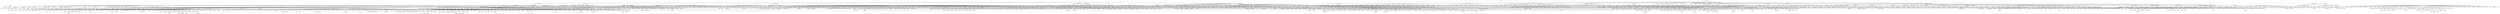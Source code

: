digraph {
    # Ambient
    "Ambient" -> { "Ambient Americana" "Dark Ambient" "Space Ambient" "Tribal Ambient" };
        "Dark Ambient" -> { "Black Ambient" "Ritual Ambient" };
    
    # Blues
    "Blues" -> { "Acoustic Blues" "Boogie Woogie" "Country Blues" "Electric Blues" "Fife and Drum Blues" "Jump Blues" "Piano Blues" "Soul Blues" "Vaudeville Blues" };
        "Acoustic Blues" -> { "Acoustic Chicago Blues" "Acoustic Texas Blues" "Jug Band" "Piedmont Blues" };
        "Country Blues" -> { "Acoustic Texas Blues" "Delta Blues" "Hill Country Blues" "Piedmont Blues" };
        "Electric Blues" -> { "British Blues" "Chicago Blues" "Electric Texas Blues" "Swamp Blues" };

    # Classical Music
    "Classical Music" -> { "Buganda Royal Court Music" "East Asian Classical Music" "Inkiranya" "Kete" "Maqāmic Music" "Minyue" "Pìobaireachd" "South Asian Classical Music" "Southeast Asian Classical Music" "Tibetan Buddhist Chant" "Western Classical Music"};
        "East Asian Classical Music" -> { "Chinese Classical Music" "Japanese Classical Music" "Korean Classical Music" "Vietnamese Court Music" };
            "Chinese Classical Music" -> { "Baisha xiyue" "Chinese Literati Music" "Dongjing" "Yayue" };
            "Japanese Classical Music" -> { "Gagaku" "Heikyoku" "Honkyoku" "Jiuta" "Jōruri" "Meiji shinkyoku" "Nagauta" "Noh" "Shōmyō" "Sōkyoku" };
                "Sōkyoku" -> { "Danmono" "Kumiuta" };
            "Korean Classical Music" -> { "Aak" "Dang-ak" "Hyang-ak" "Jeong-ak" };
                "Jeong-ak" -> "Gagok";
            "Vietnamese Court Music" -> "Vietnamese Opera";
        "Maqāmic Music" -> { "Arabic Classical Music" "Azerbaijani Mugham"          "Persian Classical Music" "Shashmaqam" "Sufiana kalam" "Turkish Classical Music" "Twelve Muqam" };
            "Arabic Classical Music" -> { "Andalusian Classical Music" "Iraqi Maqam" "Sawt" };
            "Turkish Classical Music" -> "Turkish Mevlevi Music";
        "South Asian Classical Music" -> { "Carnatic Classical Music" "Hindustani Classical Music" "Odissi Classical Music" };
            "Carnatic Classical Music" -> "Konnakol";
            "Hindustani Classical Music" -> { "Dhrupad" "Kafi" "Khayal" "Klasik" "Qawwali" "Shabad kirtan" "Tarana" "Thumri" };
        "Southeast Asian Classical Music" -> { "Burmese Classical Music" "Gamelan" "Kacapi suling" "Kakawin" "Kulintang" "Mahori" "Malay Classical Music" "Pinpeat" "Saluang klasik" "Talempong" "Tembang Sunda Cianjuran" "Thai Classical Music" };
            "Gamelan" -> { "Balinese Gamelan" "Gamelan degung" "Javanese Gamelan" "Malay Gamelan" };
                "Balinese Gamelan" -> { "Gamelan angklung" "Gamelan beleganjur" "Gamelan gender wayang" "Gamelan gong gede" "Gamelan gong kebyar" "Gamelan jegog" "Gamelan selonding" "Gamelan semar pegulingan" };
                "Javanese Gamelan" -> { "Gamelan sekaten" "Solonese Gamelan" };
            "Malay Classical Music" -> "Malay Gamelan";
            "Thai Classical Music" -> { "Fon leb" "Khrueang sai" "Piphat" };
        "Western Classical Music" -> { "Art Song" "Bagatelle" "Ballet" "Baroque Music" "Baroque Suite" "Brazilian Classical Music" "Byzantine Music" "Cantata" "Canzona" "Capriccio" "Chamber Music" "Character Piece" "Choral" "Cinematic Classical" "Classical Period" "Divertissement" "English Pastoral School" "Étude" "Fantasia" "Fugue" "Impromptu" "Latin American Classical Music" "Light Music" "Madrigal" "Medieval Classical Music" "Modern Classical" "Motet" "Neoclassicism" "Nocturne" "Opera" "Oratorio" "Orchestral Music" "Overture" "Passion" "Prelude" "Renaissance Music" "Ricercar" "Romanticism" "Serenade" "Sonata" "Spanish Classical Music" "Theme and Variation" "Toccata" };
            "Art Song" -> { "Elizabethan Song" "Lied" "Mélodie" "Orchestral Song" };
            "Ballet" -> { "Ballet de cour" "Comédie-ballet" "Opéra-ballet" };
            "Baroque Music" -> { "Ballet de cour" "Comédie-ballet" "Opéra-ballet" "Zarzuela barroca" };
            "Brazilian Classical Music" -> "Valsa brasileira";
            "Byzantine Music" -> "Byzantine Chant";
            "Chamber Music" -> "String Quartet";
            "Choral" -> { "Choral Concerto" "Choral Symphony" "Mass" };
                "Mass" -> "Requiem";
            "Cinematic Classical" -> { "Epic Music" "Spaghetti Western" };
            "Medieval Classical Music" -> { "Ars antiqua" "Ars nova" "Ars subtilior" "Contenance angloise" "Medieval Lyric Poetry" "Plainsong" };
                "Plainsong" -> { "Ambrosian Chant" "Canto beneventano" "Canto mozárabe" "Celtic Chant" "Gallican Chant" "Gregorian Chant" "Old Roman Chant" };
                    "Gregorian Chant" -> "Sarum Chant";
            "Modern Classical" -> { "American Gamelan" "Expressionism" "Futurism" "Impressionism" "Indeterminacy" "Microtonal Classical" "Minimalism" "Musique concrète instrumentale" "New Complexity" "Post-Minimalism" "Process Music" "Serialism" "Sonorism" "Spectralism" "Stochastic Music" };
                "Minimalism" -> "Holy Minimalism";
                "Post-Minimalism" -> "Totalism";
                "Serialism" -> "Integral Serialism";
            "Opera" -> { "Ballad Opera" "Grand opéra" "Monodrama" "Opéra-ballet" "Opera buffa" "Opéra-comique" "Opera semiseria" "Opera seria" "Operetta" "Romantische Oper" "Singspiel" "Tragédie en musique" "Verismo" "Zarzuela" "Zeitoper" };
                "Operetta" -> "Kalon'ny fahiny";
                "Zarzuela" -> { "Género chico" "Zarzuela barroca" "Zarzuela grande" };
            "Orchestral Music" -> { "Concert Band" "Concerto" "Orchestral Song" "Symphonic Mugham" "Symphony" "Tone Poem" };
                "Concerto" -> { "Concerto for Orchestra" "Concerto grosso" "Sinfonia concertante" };
                "Symphony" -> { "Choral Symphony" "Sinfonia concertante" };
            "Renaissance Music" -> { "Contenance angloise" "Elizabethan Song" "Franco-Flemish School" };
            "Romanticism" -> { "Grand opéra" "New German School" "Romantische Oper" };
            "Spanish Classical Music" -> { "Canto mozárabe" "Zarzuela" }

    # Country
    "Country" -> { "Alt-Country" "Bluegrass" "Contemporary Country" "Country & Irish" "Country Boogie" "Country Folk" "Country Pop" "Honky Tonk" "Nashville Sound" "Progressive Country" "Traditional Country" "Western" "Western Swing" };
        "Alt-Country" -> "Gothic Country";
        "Bluegrass" -> { "Progressive Bluegrass" "Traditional Bluegrass" };
            "Progressive Bluegrass" -> "Jamgrass";
            "Traditional Bluegrass" -> "Bluegrass Gospel";
        "Contemporary Country" -> { "Bro-Country" "Neo-Traditionalist Country" }
        "Country Pop" -> { "Bro-Country" "Countrypolitan" "Urban Cowboy" };
        "Honky Tonk" -> { "Bakersfield Sound" "Truck Driving Country" };
        "Nashville Sound" -> "Countrypolitan";
        "Progressive Country" -> "Outlaw Country";
        "Traditional Country" -> { "Close Harmony" "Country Gospel" "Country Yodeling" "Traditional Bluegrass" };
            "Country Gospel" -> "Bluegrass Gospel";

    # Dance
    "Dance" -> { "Alternative Dance" "Dance-Pop" "Disco" "Electronic Dance Music" "Miami Bass" "Wa Euro" };
        "Alternative Dance" -> { "Grebo" "New Rave" };
        "Dance-Pop" -> { "Bubblegum Dance" "Disco polo" "Freestyle" "Funk melody" "Romanian Popcorn" "Tecnorumba" "Township Bubblegum" };
            "Freestyle" -> "Latin Freestyle";
        "Disco" -> { "Boogie" "Electro-Disco" "Euro-Disco" "Latin Disco" "Mutant Disco" "Nu-Disco" };
            "Electro-Disco" -> { "Hi-NRG" "Italo-Disco" "Red Disco" "Space Disco" };
                "Italo-Disco" -> "Spacesynth";
                    "Spacesynth" -> "Doskpop";
        "Electronic Dance Music" -> { "Artcore" "Balani Show" "Balearic Beat" "Bérite Club" "Breakbeat" "Broken Beat" "Bubblegum Bass" "Bubbling" "Budots" "Coupé-décalé" "Cruise" "Dariacore" "Deconstructed Club" "Dek Bass" "Digital Cumbia" "Drum and Bass" "Dubstep" "East Coast Club" "EBM" "Electro" "Electroclash" "Electro-Disco" "Electro latino" "Electro Swing" "Eurobeat" "Eurodance" "Flex Dance Music" "Footwork" "Freestyle" "Funk mandelão" "Funkot" "Future Bass" "Future Rave" "Ghettotech" "Glitch Hop [EDM]" "Grime" "Hardcore [EDM]" "Hard Dance" "Hard Drum" "Hardvapour" "Hardwave" "House" "Hypertechno" "Hyper Techno" "Jungle Terror" "Krushclub" "Kuduro" "Makina" "Manyao" "Melodic Bass" "Midtempo Bass" "Moombahcore" "Moombahton" "Nerdcore Techno" "Nu-Disco" "Ori deck" "Post-Dubstep" "Shangaan Electro" "Singeli" "Skweee" "Slimepunk" "Techno" "Techno Bass" "Tecnorumba" "Trance" "Trap [EDM]" "Tribal Guarachero" "UK Bass" "UK Funky" "UK Garage" "Wonky" };
            "Breakbeat" -> { "Acid Breaks" "Baltimore Club" "Big Beat" "Breakbeat Hardcore" "Breakbeat Kota" "Florida Breaks" "Funky Breaks" "Nu Skool Breaks" "Progressive Breaks" "Psybreaks" "West Coast Breaks" };
                "Breakbeat Hardcore" -> { "Darkside" "Hardcore Breaks" };
                "Breakbeat Kota" -> "Jungle Dutch";
            "Drum and Bass" -> { "Atmospheric Drum and Bass" "Dancefloor Drum and Bass" "Darkstep" "Drumfunk" "Drumstep" "Dubwise Drum and Bass" "Footwork Jungle" "Halftime" "Hardstep" "Jazzstep" "Jump-Up" "Jungle" "Liquid Drum and Bass" "Minimal Drum and Bass" "Neurofunk" "Techstep" "Trancestep"};
                "Darkstep" -> { "Crossbreed" "Skullstep" };
                "Jungle" -> "Ragga Jungle";
                "Liquid Drum and Bass" -> "Sambass";
                "Minimal Drum and Bass" -> { "Autonomic" "Microfunk" };
            "Dubstep" -> { "Brostep" "Chillstep" "Dungeon Sound" "Melodic Dubstep" "Purple Sound" "Riddim" "Tearout" };
                "Brostep" -> { "Briddim" "Colour Bass" "Deathstep" "Drumstep" "Tearout [Brostep]" };
                    "Deathstep" -> "Minatory";
                "Riddim" -> "Future Riddim";
            "East Coast Club" -> { "Baltimore Club" "Jersey Club" "Philly Club" };
            "EBM" -> { "Dark Electro" "Futurepop" "New Beat" };
                "Dark Electro" -> "Aggrotech";
                "New Beat" -> "Hard Beat";
            "Eurobeat" -> "J-Euro";
            "Eurodance" -> { "Bubblegum Dance" "Italo Dance" };
            "Footwork" -> "Footwork Jungle";
            "Funk mandelão" -> { "Beat bruxaria" "Brazilian Phonk" "Funk automotivo" "Ritmada" };
            "Funkot" -> "Breakbeat Kota";
            "Future Bass" -> "Kawaii Future Bass";
                "Kawaii Future Bass" -> "Future Core";
            "Glitch Hop [EDM]" -> { "Ghetto Funk" "Neurohop" };
            "Grime" -> { "Neo-Grime" "Weightless" };
            "Hardcore [EDM]" -> { "Acidcore" "Amigacore" "Belgian Techno" "Breakbeat Hardcore" "Breakcore" "Crossbreed" "Darkcore" "Deathchant Hardcore" "Digital Hardcore" "Doomcore" "Freeform Hardcore" "Frenchcore" "Gabber" "Happy Hardcore" "Hardtek" "Industrial Hardcore" "Speedcore" "Terrorcore" "Uptempo Hardcore" };
                "Breakcore" -> { "Lolicore" "Mashcore" "Raggacore" };
                "Gabber" -> "Nu Style Gabber";
                "Happy Hardcore" -> { "Bouncy Techno" "UK Hardcore" };
                    "UK Hardcore" -> { "Future Core" "Powerstomp" };
                "Hardtek" -> "Raggatek";
                "Speedcore" -> { "Extratone" "Splittercore" };
            "Hard Dance" -> { "Hardstyle" "Hardtek" "Hard Trance" "Jumpstyle" "Lento violento" "NRG" "UK Hardcore" "UK Hard House" };
                "Hardstyle" -> { "Dubstyle" "Euphoric Hardstyle" "Nustyle" "Psystyle" "Rawstyle" }
                    "Rawstyle" -> "Rawphoric";
                "UK Hard House" -> { "Scouse House" "Speed House" };
                    "Scouse House" -> "Hardbass";
            "House" -> { "Acid House" "Afro House" "Amapiano" "Ambient House" "Ballroom" "Baltimore Club" "Bass House" "Bassline" "Big Room House" "Brazilian Bass" "Bubbling House" "Changa tuki" "Chicago Hard House"  "Chicago House" "Deep House" "Diva House" "Electro House" "Eletrofunk" "Euro House" "Festival Progressive House" "French House" "Funky House" "Future Funk" "Future House" "Garage House" "Ghetto House" "G-House" "Gqom" "Hip House" "Italo House" "Jackin' House" "Kwaito" "Latin House" "Melodic House" "Microhouse" "Organic House" "Outsider House" "Phonk House" "Progressive House" "Romanian Popcorn" "Speed Garage" "Stutter House" "Tech House" "Tribal House" "Tropical House" "UK Hard House" "UK Jackin'" "Vinahouse" };
                "Afro House" -> "3-Step";
                "Amapiano" -> "Afropiano";
                "Bass House" -> "Speed House";
                "Brazilian Bass" -> { "Mega funk" "Slap House" };
                "Chicago Hard House" -> "LA Hard House";
                "Deep House" -> "Lo-Fi House";
                "Diva House" -> "Hardbag";
                "Electro House" -> { "Complextro" "Dutch House" "Fidget House" "French Electro" "Melbourne Bounce" };
                    "Dutch House" -> "Noiadance";
                "Euro House" -> "Hardbag";
                "Future House" -> { "Future Bounce" "Slap House" };
                "Garage House" -> { "Gospel House" "Jersey Sound" };
                "Ghetto House" -> "Juke";
                "Kwaito" -> "Bacardi";
                "Outsider House" -> "Lo-Fi House";
                "Tech House" -> { "Deep Tech" "Rominimal" };
                "Tribal House" -> "Guaracha [EDM]";
            "Kuduro" -> "Batida";
            "Techno" -> { "Acid Techno" "Ambient Techno" "Belgian Techno" "Bleep Techno" "Detroit Techno" "Freetekno"  "Hardgroove Techno" "Hard Techno" "Industrial Techno" "Melodic Techno" "Minimal Techno" "Peak Time Techno" "Wonky Techno" };
                "Hard Techno" -> "Schranz";
                "Industrial Techno" -> "Birmingham Sound";
                "Minimal Techno" -> "Dub Techno";
            "Techno Bass" -> "Car Audio Bass";
            "Trance" -> { "Acid Trance" "Big Room Trance" "Dream Trance" "Euro Trance" "Hard Trance" "Hi-Tech Full-On" "Ibiza Trance" "NRG" "Progressive Trance" "Psytrance" "Tech Trance" "Uplifting Trance" "Vocal Trance" };
                "Euro Trance" -> "Hands Up";
                    "Hands Up" -> "Buchiage Trance";
                "Psytrance" -> { "Dark Psytrance" "Forest Psytrance" "Full-On Psytrance" "Goa Trance" "Progressive Psytrance" "Suomisaundi" };
                    "Dark Psytrance" -> { "Hi-Tech Psytrance" "Psycore" };
                    "Goa Trance" -> "Nitzhonot";
                    "Progressive Psytrance" -> "Zenonesque";
            "Trap [EDM]" -> { "Festival Trap" "Hard Trap" "Heaven Trap" "Hybrid Trap" "Twerk" };
            "UK Garage" -> { "2-Step" "Bassline" "Breakstep" "Future Garage" "Speed Garage" };
        "Miami Bass" -> { "Atlanta Bass" "Tamborzão" "Techno Bass"};
        "Wa Euro" -> "J-Euro";

    # Easy Listening
    "Easy Listening" -> { "Cocktail Nation" "Exotica" "Light Music" "Lounge" "Pops Orchestra" "Space Age Pop" };
        "Exotica" -> "Sitarsploitation";

    # Electronic
    "Electronic" -> { "Acholitronix" "Algorave" "Binaural Beats" "Bit Music" "Bitpop" "Celtic Electronica" "Chillout" "Digital Fusion" "Drift Phonk" "Dungeon Synth" "Electroacoustic" "Electro Hop" "Electro-Industrial" "Electronic Dance Music" "Electropop" "Epic Collage" "Flashcore" "Folktronica" "Funktronica" "Glitch" "Glitch Hop" "Graphical Sound" "HexD" "Horror Synth" "Hyperpop" "IDM" "Illbient" "Indietronica" "Latin Electronic" "Livetronica" "Maloya électronique" "Micromontage" "Minimal Wave" "Moogsploitation" "Nightcore" "Nu Jazz" "Power Electronics" "Power Noise" "Progressive Electronic" "Space Ambient" "Synthpop" "Synth Punk" "Synthwave" "Tecnobrega" "Vapor" "Wave" "Witch House" };
        "Bit Music" -> { "Chiptune" "FM Synthesis" "MIDI Music" "Sequencer & Tracker" };
            "MIDI Music" -> "Black MIDI";
            "Sequencer & Tracker" -> { "16-bit" "Tracker Music" "Amigacore" "Demostyle"}
                "Demostyle" -> "Doskpop";
        "Chillout" -> { "Ambient Dub" "Ambient House" "Ambient Trance" "Balearic Beat" "Barber Beats" "Downtempo" "Psybient" };
            "Downtempo" -> "Trip Hop";
        "Drift Phonk" -> { "Brazilian Phonk" "Phonk House" };
        "Dungeon Synth" -> { "Comfy Synth" "Winter Synth" };
        "HexD" -> "Krushclub"
        "IDM" -> "Drill and Bass";
        "Indietronica" -> { "Chillwave" "Glitch Pop" "Picopop" };
            "Chillwave" -> "Chillsynth";
        "Latin Electronic" -> { "Changa tuki" "Digital Cumbia" "Electro latino" "Electrotango" "Nortec" "Tribal Guarachero" };
        "Minimal Wave" -> "Minimal Synth";
        "Progressive Electronic" -> "Berlin School";
        "Synthpop" -> { "Futurepop" "Pon-chak disco" "Techno kayō" };
        "Synthwave" -> { "Chillsynth" "Darksynth" "Sovietwave" };
        "Tecnobrega" -> "Tecnofunk";
        "Vapor" -> { "Barber Beats" "Dreampunk" "Future Funk" "Hardvapour" "Utopian Virtual" "Vapornoise" "Vaportrap" "Vaporwave" };
            "Vaporwave" -> { "Broken Transmission" "Eccojams" "Mallsoft" "Slushwave" };
        "Wave" -> { "Hardwave" "Neo-Grime" }

    # Experimental
    "Experimental" -> { "Conducted Improvisation" "Data Sonification" "Drone" "Electroacoustic" "Free Improvisation" "Futurism" "Glitch" "Graphical Sound" "Indeterminancy" "Industrial" "Micromontage" "Modern Creative" "Musique concrète instrumentale" "Noise" "Plunderphonics" "Reductionism" "Sound Art" "Sound Collage" "Sound Poetry" "Tape Music" "Turntable Music" };
        "Electroacoustic" -> { "Acousmatic Music" "EAI" "Musique concrète" };
        "Free Improvisation" -> "EAI";
        "Industrial" -> "Power Electronics";
            "Power Electronics" -> "Death Industrial";
        "Noise" -> { "Ambient Noise Wall" "Black Noise" "Gorenoise" "Harsh Noise" "Power Electronics" "Power Noise" };
            "Harsh Noise" -> "Harsh Noise Wall";
        "Reductionism" -> { "Lowercase" "Onkyo" };
        "Sound Collage" -> "Epic Collage";
    
    # Folk
    "Folk" -> { "Contemporary Folk" "Traditional Folk Music" };
        "Contemporary Folk" -> { "American Primitivism" "Anti-Folk" "Avant-Folk" "Campus Folk" "Chamber Folk" "Country Folk" "Folk Baroque" "Folk Pop" "Indie Folk" "Neofolk" "Neofolklore" "Progressive Folk" "Psychedelic Folk" "Skiffle" "Xinyao" };
            "Avant-Folk" -> "Free Folk";
            "Folk Pop" -> "Stomp and Holler";
            "Indie Folk" -> "Stomp and Holler";
            "Neofolk" -> "Dark Folk";
            "Psychedelic Folk" -> { "Freak Folk" "Free Folk" "Udigrudi" "Wyrd Folk" };
        "Traditional Folk Music" -> { "African Folk Music" "American Folk Music" "Arabic Folk Music" "Australian Folk Music" "Bayawan" "Brazilian Folk Music" "Buryat Folk Music" "Canadian Folk Music" "Caribbean Folk Music" "Caucasian Folk Music" "Chukchi Folk Music" "East Asian Folk Music" "European Folk Music" "Football Chant" "Hazara Folk Music" "Hispanic American Folk Music" "Indigenous American Traditional Music" "Indigenous Australian Traditional Music" "Ladino Folksong" "Ob-Ugric Folk Music" "Payada" "Romani Folk Music" "Samoyedic Folk Music" "South Asian Folk Music" "Southeast Asian Folk Music" "West Asian Folk Music" "Work Song" "Yodeling" };
            "African Folk Music" -> { "Ambasse bey" "Apala" "Batuque" "Dagomba Music" "Gnawa" "Kabye Folk Music" "Kilapanga" "Malagasy Folk Music" "Mbenga-Mbuti Music" "Moutya" "Ngoma" "Southern African Folk Music" "Tchinkoumé" "Traditional Maloya" "Traditional Séga" "Zinli" };
                "Ngoma" -> "Unyago";
                "Southern African Folk Music" -> { "Afrikaner Folk Music" "Khoisan Folk Music" "Nguni Folk Music" "Sotho-Tswana Folk Music" };
            "American Folk Music" -> { "Appalachian Folk Music" "Country Blues" "Field Hollers" "Fife and Drum Blues" "Jug Band" "Ring Shout" "Sacred Harp Singing" "Spirituals" "Talking Blues" "Traditional Black Gospel" "Traditional Cajun Music" "Traditional Country" };
                "Appalachian Folk Music" -> "Old-Time";
            "Arabic Folk Music" -> { "Aita" "Arabic Bellydance Music" "Ayyalah" "Fijiri" "Liwa" "Nuban" "Sa'idi" };
                "Arabic Bellydance Music" -> "Raqs baladi";
            "Brazilian Folk Music" -> { "Aboio" "Banda de pífano" "Candomblé Music" "Cantoria" "Capoeira Music" "Fandango caiçara" "Jongo" "Lundu" "Maracatu" "Modinha" "Rasqueado" "Samba de roda" "Sertanejo de raiz" "Toada de Boi" "Xaxado" };
                "Aboio" -> "Aboio cantado";
                "Cantoria" -> "Repente";
                "Jongo" -> "Ponto de umbanda";
                "Sertanejo de raiz" -> "Moda de viola";
            "Canadian Folk Music" -> { "Canadian Maritime Folk" "French-Canadian Folk Music" "Métis Fiddling" "Newfoundland Folk Music" };
                "Canadian Maritime Folk" -> "Cape Breton Folk Music";
                    "Cape Breton Folk Music" -> "Cape Breton Fiddling";
            "Caribbean Folk Music" -> { "Bele" "Benna" "Bomba" "Fungi" "Garifuna Folk Music" "Haitian Vodou Drumming" "Jibaro" "Kaiso" "Kitchen Dance Music" "Mento" "Méringue" "Plena" "Ripsaw" "Tumba" "Virgin Islander Cariso" };
            "Caucasian Folk Music" -> { "Abkhazian Folk Music" "Chechen Folk Music" "Circassian Folk Music" "Dagestani Folk Music" "Georgian Folk Music" "Ossetian Folk Music" };
                "Dagestani Folk Music" -> "Avar Folk Music";
                "Georgian Folk Music" -> "Batonebi Songs";
            "East Asian Folk Music" -> { "Amami shimauta" "Chinese Folk Music" "Indigenous Taiwanese Music" "Japanese Folk Music" "Korean Folk Music" "Vietnamese Folk Music" };
                "Chinese Folk Music" -> { "Chaozhou xianshi" "Han Folk Music" "Haozi" "Jiangnan sizhu" "Shan'ge" };
                "Japanese Folk Music" -> { "Heikyoku" "Kagura" "Kouta" "Min'yō" "Ondō" "Rōkyoku" "Taiko" "Tsugaru shamisen" };
                "Korean Folk Music" -> { "Pansori" "Pungmul" "Sanjo" "Sinawi" };
                "Vietnamese Folk Music" -> { "Chèo" "Quan họ" "Xẩm" };
            "European Folk Music" -> { "Alpine Folk Music" "Balkan Folk Music" "Baltic Folk Music" "Balto-Finnic Folk Music" "Basque Folk Music" "Catalan Folk Music" "Celtic Folk Music" "Dutch Folk Music" "English Folk Music" "Flemish Folk Music" "French Folk Music" "German Folk Music" "Għana" "Hungarian Folk Music" "Istrian Folk Music" "Italian Folk Music" "Neo-Medieval Folk" "Neo-Pagan Folk" "Nordic Folk Music" "Polka" "Portuguese Folk Music" "Romanian Folk Music" "Slavic Folk Music" "Spanish Folk Music" "Volga-Ural Folk Music" "Walloon Folk Music" "White Voice" "Yiddish Folksong" };
                "Alpine Folk Music" -> { "Ländler" "Narodno zabavna glasba" "Naturjodel" };
                "Balkan Folk Music" -> { "Albanian Folk Music" "Aromanian Folk Music" "Balkan Brass Band" "Bosnian Folk Music" "Bulgarian Folk Music" "Croatian Folk Music" "Csango Folk Music" "Gagauz Folk Music" "Ganga" "Greek Folk Music" "Macedonian Folk Music" "Montenegrin Folk Music" "Muzică lăutărească" "Serbian Folk Music" "Starogradska muzika" };
                    "Albanian Folk Music" -> { "Lab Polyphony" "Musika popullore" "Tosk Polyphony" };
                    "Bosnian Folk Music" -> { "Izvorna bosanska muzika" "Sevdalinka" };
                    "Croatian Folk Music" -> "Klapa";
                    "Greek Folk Music" -> { "Aegean Islands Folk Music" "Cretan Folk Music" "Dimotika" "Ionian Islands Folk Music" "Rembetika" };
                        "Cretan Folk Music" -> "Rizitika";
                    "Macedonian Folk Music" -> "Čalgija";
                    "Starogradska muzika" -> "Čalgija";
                "Baltic Folk Music" -> { "Latvian Folk Music" "Lithuanian Folk Music" };
                    "Lithuanian Folk Music" -> "Sutartinės"
                "Balto-Finnic Folk Music" -> { "Estonian Folk Music" "Finnish Folk Music" "Karelian Folk Music" "Livonian Folk Music" "Rune Singing" };
                    "Estonian Folk Music" -> "Seto leelo";
                    "Rune Singing" -> "Seto leelo";
                "Basque Folk Music" -> "Trikitixa";
                "Catalan Folk Music" -> { "Sardana" "Valencian Folk Music" };
                "Celtic Folk Music" -> { "Breton Celtic Folk Music" "Cape Breton Folk Music" "Cornish Folk Music" "Irish Folk Music" "Manx Folk Music" "Scottish Folk Music" "Welsh Folk Music" };
                    "Breton Celtic Folk Music" -> "Bagad";
                    "Irish Folk Music" -> "Sean-nós";
                    "Scottish Folk Music" -> { "Òrain Ghàidhlig" "Pìobaireachd" "Pipe Band" "Scots Song" "Scottish Country Dance Music" "Shetland & Orkney Folk Music" };
                        "Òrain Ghàidhlig" -> { "Òrain luaidh" "Seinn nan salm" };
                "English Folk Music" -> { "Northumbrian Folk Music" "Scrumpy and Western" };
                "French Folk Music" -> { "Alsatian Folk Music" "Breton Folk Music" "Corsican Folk Music" "Musette" "Occitan Folk Music" };
                    "Breton Folk Music" -> {"Breton Celtic Folk Music" "Kan ha diskan" };
                    "Corsican Folk Music" -> "Paghjella";
                    "Musette" -> "Swing musette";
                    "Occitan Folk Music" -> { "Auvergnat Folk Music" "Gascon Folk Music" };
                "German Folk Music" -> "Gstanzl";
                "Hungarian Folk Music" -> { "Csárdás" "Magyar nóta" };
                "Italian Folk Music" -> { "Canzone napoletana" "Liscio" "Sardinian Folk Music" "Stornello" "Tarantella" "Trallalero" };
                    "Sardinian Folk Music" -> { "Cantu a chiterra" "Cantu a tenore" };
                    "Tarantella" -> { "Pizzica" "Tammurriata" };
                "Neo-Medieval Folk" -> "Bardcore";
                "Nordic Folk Music" -> { "Danish Folk Music" "Faroese Folk Music" "Finnish Folk Music" "Icelandic Folk Music" "Joik" "Nordic Old Time Dance Music" "Norwegian Folk Music" "Swedish Folk Music" };
                    "Nordic Old Time Dance Music" -> "Polska";
                        "Polska" -> "Hambo";
                    "Swedish Folk Music" -> "Hambo";
                "Polka" -> "Polka peruana";
                "Portuguese Folk Music" -> { "Cante alentejano" "Chamarrita açoriana" "Desgarrada" "Fado" "Trás-os-Montes Folk Music" "Vira" };
                    "Fado" -> "Fado de Coimbra";
                "Romanian Folk Music" -> { "Bocet" "Colinde" "Doină" "Muzică lăutărească" };
                "Slavic Folk Music" -> { "Belarusian Folk Music" "Bosnian Folk Music" "Bulgarian Folk Music" "Croatian Folk Music" "Czech Folk Music" "Ganga" "Goral Music" "Macedonian Folk Music" "Montenegrin Folk Music" "Moravian Folk Music" "Polish Folk Music" "Russian Folk Music" "Serbian Folk Music" "Slovak Folk Music" "Slovenian Folk Music" "Starogradska muzika" "Ukrainian Folk Music" };
                    "Goral Music" -> "Polish Goral Music";
                    "Polish Folk Music" -> { "Folklor miejski" "Kashubian Folk Music" "Krakowiak" "Kujawiak" "Kujon" "Kurpian Folk Music" "Oberek" "Polish Goral Music" };
                        "Folklor miejski" -> "Warsaw City Folk";
                    "Slovenian Folk Music" -> "Narodno zabavna glasba";
                    "Ukrainian Folk Music" -> { "Duma" "Hutsul Folk Music" };
                "Spanish Folk Music" -> { "Andalusian Folk Music" "Aragonese Folk Music" "Asturian Folk Music" "Canarian Folk Music" "Chotis madrileño" "Copla" "Cuplé" "Galician Folk Music" "Pasodoble" "Valencian Folk Music" };
                    "Andalusian Folk Music" -> { "Saeta" "Sevillanas" };
                "Volga-Ural Folk Music" -> { "Bashkir Folk Music" "Chuvash Folk Music" "Komi Folk Music" "Mari Folk Music" "Mordvin Folk Music" "Udmurt Folk Music" "Volga Tatar Folk Music" };
            "Hispanic American Folk Music" -> { "Bambuco" "Bomba" "Candombe" "Canto a lo poeta" "Carranga" "Chacarera" "Chamamé" "Chamarrita rioplatense" "Cueca" "Jibaro" "Joropo" "Malagueña venezolana" "Mexican Folk Music" "Milonga" "Muliza" "Música criolla peruana" "Música llanera" "Plena" "Saya" "Tamborito" "Taquirari" "Tonada chilena" "Yaraví" "Zamacueca" "Zamba" };
                "Mexican Folk Music" -> { "Canto cardenche" "Pirekua" "Son calentano" "Son huasteco" "Son istmeño" "Son jarocho" "Trova yucateca" };
                "Música criolla peruana" -> { "Festejo" "Landó" "Marinera" "Polka peruana" "Tondero" "Vals criollo" };
            "Indigenous American Traditional Music" -> { "Athabaskan Fiddling" "Inuit Vocal Games" "James Bay Fiddling" "Mapuche Folk Music" "Powwow Music" "Tonada potosina" "Unakesa" };
            "Indigenous Australian Traditional Music" -> { "Djanba" "Wangga" };
            "South Asian Folk Music" -> { "Assamese Folk Music" "Bengali Folk Music" "Bhojpuri Folk Music" "Boduberu" "Burushaski Folk Music" "Gujarati Folk Music" "Kannada Folk Music" "Kirtan" "Malayali Folk Music" "Marathi Folk Music" "Newa Folk Music" "Odia Folk Music" "Pashto Folk Music" "Punjabi Folk Music" "Rajasthani Folk Music" "Sinhalese Folk Music" "Tamil Folk Music" "Telugu Folk Music" };
                "Bengali Folk Music" -> "Baul gaan";
                "Bhojpuri Folk Music" -> "Biraha";
                "Kirtan" -> "Shabad kirtan";
                "Sinhalese Folk Music" -> "Sarala gee";
                "Tamil Folk Music" -> "Urumi melam";
            "Southeast Asian Folk Music" -> { "Balitaw" "Bamar Folk Music" "Gondang" "Harana" "Hmong Folk Music" "Khmer Folk Music" "Kuda kepang" "Lao Folk Music" "Malay Folk Music" "Philippine Rondalla" "Tarawangsa" "Thai Folk Music" "Vietnamese Folk Music" };
                "Thai Folk Music" -> "Fon leb";
            "West Asian Folk Music" -> { "Alevi Folk Music" "Armenian Folk Music" "Assyrian Folk Music" "Ayyalah" "Fijiri" "Israeli Folk Music" "Luri Folk Music" "Meyxana" "Persian Folk Music" "Turkish Folk Music" };
                "Armenian Folk Music" -> "Kef Music";
                "Turkish Folk Music" -> { "Turkish Black Sea Region Folk Music" "Uzun Hava" "Zeybek" };
            "Work Song" -> { "Aboio" "Field Hollers" "Haozi" "Òrain luaidh" "Sea Shanty" "Shan'ge" };
            "Yodeling" -> { "Country Yodeling" "Naturjodel" };

    # Hip Hop
    "Hip Hop" -> { "Abstract Hip Hop" "Afroswing" "Afro Trap" "Arabesque Rap" "Bongo Flava" "Boom Bap" "Bounce" "Chipmunk Soul" "Chopped and Screwed" "Christian Hip Hop" "Cloud Rap" "Comedy Rap" "Conscious Hip Hop" "Country Rap" "Crunk" "Detroit Sound" "Digicore" "Dirty South" "Disco Rap" "Drumless" "Emo Rap" "Experimental Hip Hop" "Genge" "G-Funk" "Hardcore Hip Hop" "Hipco" "Hiplife" "Hyphy" "Instrumental Hip Hop" "Jazz Rap" "Jerk" "Jersey Club Rap" "Jigg" "Jook" "Latin Rap" "Lo-Fi Hip Hop" "Lowend" "Miami Bass" "Mobb Music" "Motswako" "Nerdcore Hip Hop" "Nervous Music" "Philly Club Rap" "Political Hip Hop" "Pop Rap" "Ratchet" "Snap" "Trap" "Trap shaabi" "Turntablism" };
        "Comedy Rap" -> "Chap Hop";
        "Crunk" -> "Crunkcore";
        "Detroit Sound" -> { "Flint Sound" "Philly Drill" };
        "Experimental Hip Hop" -> "Industrial Hip Hop";
        "Genge" -> "Gengetone";
        "Hardcore Hip Hop" -> { "Britcore" "Gangsta Rap" "Horrorcore" "Memphis Rap" "Mid-School Hip Hop" "Trap Metal" };
            "Gangsta Rap" -> { "Mafioso Rap" "Road Rap" "Scam Rap" };
            "Memphis Rap" -> { "Dungeon Rap" "Phonk" };
        "Hyphy" -> "Jerk Rap";
        "Instrumental Hip Hop" -> "Rare Phonk";
        "Jersey Club Rap" -> "Jersey Drill";
        "Latin Rap" -> "Chicano Rap";
        "Pop Rap" -> { "Bop" "Frat Rap" "Futuristic Swag" };
        "Trap" -> { "Drill" "Futuristic Swag" "New Jazz" "No Melody" "Plugg" "Rage" "Rare Phonk" "Regalia" "Sigilkore" "Trap latino" "Trap Metal" "Trap Soul" "Tread" };
            "Drill" -> { "Chicago Drill" "Free Car Music" "Jersey Drill" "New York Drill" "Philly Drill" "UK Drill" };
                "Chicago Drill" -> "Bop";
                "New York Drill" -> { "Sample Drill" "Sexy Drill" };
            "Plugg" -> { "Ambient Plugg" "Dark Plugg" "PluggnB" };
                "PluggnB" -> "Asian Rock";
    
    # Industrial & Noise
    "Industrial & Noise" -> { "Industrial" "Noise" "Post-Industrial" };
        "Post-Industrial" -> { "Dark Ambient" "Deconstructed Club" "EBM" "Electro-Industrial" "Industrial Hardcore" "Industrial Hip Hop" "Industrial Metal" "Industrial Rock" "Industrial Techno" "Martial Industrial" "Power Noise" };
            "Electro-Industrial" -> "Dark Electro";
            "Industrial Metal" -> { "Cyber Metal" "Neue Deutsche Härte" };
            
    # Jazz
    "Jazz" -> { "Afro-Jazz" "Arabic Jazz" "Avant-Garde Jazz" "Bebop" "Big Band" "British Dance Band" "Bulawayo Jazz" "Cape Jazz" "Cartoon Music" "Chamber Jazz" "Cool Jazz" "Crime Jazz" "Dark Jazz" "Dixieland" "ECM Style Jazz" "Ethio-Jazz" "Flamenco Jazz" "Hard Bop" "Indo Jazz" "Jazz-Funk" "Jazz Fusion" "Jazz manouche" "Jazz Poetry" "Kréyol djaz" "Latin Jazz"  "Marabi" "Modal Jazz" "Post-Bop" "Smooth Jazz" "Soul Jazz" "Spiritual Jazz" "Spy Music" "Stride" "Swing" "Third Stream" "Vocal Jazz" };
        "Avant-Garde Jazz" -> { "Experimental Big Band" "Free Jazz" };
            "Free Jazz" -> "European Free Jazz";
        "Big Band" -> { "Experimental Big Band" "Progressive Big Band" };
        "Latin Jazz" -> { "Afro-Cuban Jazz" "Samba-jazz" };
        "Marabi" -> { "Kwela" "Mbaqanga" };
        "Modal Jazz" -> "Jazz Mugham";
        "Swing" -> "Swing Revival";
        "Vocal Jazz" -> "Vocalese";

    # Metal
    "Metal" -> { "Alternative Metal" "Avant-Garde Metal" "Black Metal" "Death Metal" "Djent" "Doom Metal" "Drone Metal" "Folk Metal" "Gothic Metal" "Grindcore" "Groove Metal" "Heavy Metal" "Industrial Metal" "Kawaii Metal" "Metalcore" "Neoclassical Metal" "Post-Metal" "Power Metal" "Progressive Metal" "Sludge Metal" "Southern Metal" "Stenchcore" "Stoner Metal" "Symphonic Metal" "Thrash Metal" "Trance Metal" "Viking Metal" };
        "Alternative Metal" -> { "Funk Metal" "Neue Deutsche Härte" "Nu Metal" "Rap Metal" };
        "Black Metal" -> { "Atmospheric Black Metal" "Black 'n' Roll" "Black Noise" "Dissonant Black Metal" "DSBM" "Hellenic Black Metal" "Melodic Black Metal" "Pagan Black Metal" "Symphonic Black Metal" "War Metal" };
            "Atmospheric Black Metal" -> "Blackgaze";
        "Death Metal" -> { "Brutal Death Metal" "Death 'n' Roll" "Deathgrind" "Melodic Death Metal" "Technical Death Metal" };
            "Brutal Death Metal" -> "Slam Death Metal";
            "Technical Death Metal" -> "Dissonant Death Metal";
        "Djent" -> "Thall";
        "Doom Metal" -> { "Death Doom Metal" "Funeral Doom Metal" "Traditional Doom Metal" };
            "Traditional Doom Metal" -> "Epic Doom Metal";
        "Folk Metal" -> { "Celtic Metal" "Mittelalter-Metal" };
        "Grindcore" -> { "Cybergrind" "Deathgrind" "Goregrind" "Mincecore" "Noisegrind" };
            "Goregrind" -> { "Gorenoise" "Pornogrind" };
        "Heavy Metal" -> { "Speed Metal" "US Power Metal" };
        "Metalcore" -> { "Deathcore" "Mathcore" "Melodic Metalcore" "Thall" };
            "Deathcore" -> "Downtempo Deathcore";
        "Post-Metal" -> { "Atmospheric Sludge Metal" "Blackgaze" "Doomgaze" };
        "Sludge Metal" -> "Atmospheric Sludge Metal";
        "Thrash Metal" -> { "Crossover Thrash" "Technical Thrash Metal" };
    
    # Musical Theatre and Entertainment
    "Musical Theatre and Entertainment" -> { "Ballad Opera" "Cabaret" "Comédie-ballet" "Cuplé" "Dutch Cabaret" "Kabarett" "Kanto" "Minstrelsy" "Murga" "Music Hall" "Operetta" "Revue" "Rock Musical" "Show Tunes" "Siffleur" "Singspiel" "Vaudeville" };
        "Murga" -> "Murga uruguaya";
        "Vaudeville" -> "Vaudeville Blues";
    
    # New Age
    "New Age" -> { "Andean New Age" "Celtic New Age" "Native American New Age" "Neoclassical New Age" "New Age Kirtan" "Tibetan New Age" };

    # Pop
    "Pop" -> { "Adult Contemporary" "Afrobeats" "Alt-Pop" "Arabic Pop" "Art Pop" "Balkan Pop-Folk" "Baroque Pop" "Bitpop" "Blue-Eyed Soul" "Boy Band" "Brega calypso" "Brill Building" "Bubblegum" "Cambodian Pop" "Canción melódica" "Bolero-Beat" "Música cebolla" "City Pop" "Classical Crossover" "Country Pop" "Dance-Pop" "Dangdut" "Dansbandsmusik" "Dansktop" "Electro Hop" "Electropop" "Europop" "Flamenco Pop" "Folk Pop" "French Pop" "Girl Group" "Hmong Pop" "Hyperpop" "Indian Pop" "Indie Pop" "Irish Showband" "Italo Pop" "Jazz Pop" "J-Pop" "Kayōkyoku" "Korean Ballad" "K-Pop" "Latin Pop" "Lokal musik" "Mulatós" "Nederpop" "New Music" "OPM" "Orthodox Pop" "Persian Pop" "Pop Batak" "Pop Ghazal" "Pop Minang" "Pop Raï" "Pop Reggae" "Pop Rock" "Pop Soul" "Pop Sunda" "P-Pop" "Progressive Pop" "Psychedelic Pop" "Rabiz" "Rigsar" "Rumba catalana" "Russian Chanson" "Schlager" "Sertanejo romântico" "Sertanejo universitário" "Sophisti-Pop" "Soviet Estrada" "Sunshine Pop" "Synthpop" "Teen Pop" "Toytown Pop" "T-Pop" "Traditional Pop" "Turkish Pop" "Vocal Trance" "Yé-yé" };
        "Afrobeats" -> { "Afropiano" "Alté" };
        "Arabic Pop" -> { "Al jeel" "Mūsīqā lubnāniyya" };
        "Balkan Pop-Folk" -> { "Chalga" "Manele" "Modern Laika" "Musika popullore" "Muzică de mahala" "Skiladika" "Tallava" "Turbo-Folk" };
        "Cambodian Pop" -> "Rom kbach";
        "Dangdut" -> "Dangdut koplo";
        "Indian Pop" -> "Bhojpuri Pop";
        "Indie Pop" -> { "Bedroom Pop" "C86" "Chamber Pop" "Neo-Acoustic" "Tontipop" "Twee Pop" };
            "Twee Pop" -> "Cuddlecore";
        "Italo Pop" -> "Canzone neomelodica";
        "J-Pop" -> { "Akishibu-kei" "Denpa" "Wa Euro" "Yakousei" };
        "Kayōkyoku" -> { "Idol kayō" "Mood kayō" "Techno kayō" };
        "Korean Ballad" -> "Oriental Ballad";
        "K-Pop" -> "Semi-Trot";
        "Latin Pop" -> { "Cumbia pop" "Tropipop" };
        "Nederpop" -> "Palingsound";
        "Pop Minang" -> "Talempong goyang";
        "Pop Rock" -> { "Beat" "Big Music" "Britpop" "Jangle Pop" "Piano Rock" "Pop Yeh-Yeh" "Post-Britpop" "Power Pop" "Soft Rock" "Stereo" "Twee Pop" "Vocal Surf" };
            "Beat" -> { "Freakbeat" "Group Sounds" "Jovem Guarda" "Merseybeat" "Nederbeat" };
            "Jangle Pop" -> { "C86" "Dolewave" "Neo-Acoustic" "Paisley Underground" };
            "Soft Rock" -> { "Tropical Rock" "Yacht Rock" };
        "Pop Soul" -> "Motown Sound";
        "Schlager" -> { "Humppa" "Levenslied" "Volkstümliche Musik" };
        "Sertanejo universitário" -> { "Arrocha sertanejo" "Funknejo" };
        "Traditional Pop" -> { "British Dance Band" "Mood kayō" "Romanţe" "Standards" "Tin Pan Alley" };
    
    # Psychedelia
    "Psychedelia" -> { "Neo-Psychedelia" "Psychedelic Folk" "Psychedelic Pop" "Psychedelic Rock" "Psychedelic Soul" "Psychploitation" "Stoner Metal" "Stoner Rock" "Tropicália" };
        "Neo-Psychedelia" -> { "Baggy" "Dream Pop" "Hypnagogic Pop" "Paisley Underground" "Space Rock Revival" };
        "Psychedelic Rock" -> { "Acid Rock" "Freakbeat" "Garage Psych" "Heavy Psych" "Raga Rock" "Space Rock" "Xian Psych" "Zamrock" };
            "Space Rock" -> "Space Rock Revival";
        "Psychploitation" -> "Sitarsploitation";

    # Punk
    "Punk" -> { "Art Punk" "Cowpunk" "Digital Hardcore" "Emo" "Folk Punk" "Hardcore [Punk]" "Mod Revival" "Pigfuck" "Post-Punk" "Proto-Punk" "Punk Blues" "Punk Rock" "Synth Punk" };
        "Art Punk" -> "Egg Punk";
        "Emo" -> { "Emocore" "Emo-pop" "Mall Screamo" "Midwest Emo" "Screamo" };
            "Screamo" -> "Emoviolence";
        "Folk Punk" -> { "Celtic Punk" "Gypsy Punk" };
        "Hardcore [Punk]" -> { "Beatdown Hardcore" "Easycore" "Electronicore" "Grindcore" "Hardcore Punk" "Metalcore" "Nintendocore" "Noisecore" "Post-Hardcore" "Sass" };
            "Hardcore Punk" -> { "Burning Spirits" "Crossover Thrash" "Crust Punk" "D-Beat" "Melodic Hardcore" "Mincecore" "Skacore" "Street Punk" "Thrashcore" };
                "Crust Punk" -> { "Blackened Crust" "Neocrust" "Stenchcore" };
                "Skacore" -> "Crack Rock Steady";
                "Thrashcore" -> "Powerviolence";
            "Post-Hardcore" -> { "Emocore" "Mall Screamo" "Screamo" "Swancore" };
        "Post-Punk" -> { "Coldwave" "Dance-Punk" "Gothic Rock" "Post-Punk Revival" };
            "Dance-Punk" -> "Dance-Punk Revival";
            "Gothic Rock" -> { "Deathrock" "Positive Punk" };
            "Post-Punk Revival" -> "Dance-Punk Revival";
        "Punk Rock" -> { "Anarcho-Punk" "Celtic Punk" "Deathrock" "Deutschpunk" "Egg Punk" "Garage Punk" "Glam Punk" "Hardcore Punk" "Horror Punk" "Könsrock" "Oi!" "Pop Punk" "Positive Punk" "Psychobilly" "Ska Punk" "Skate Punk" "Surf Punk" "Vikingarock" };
            "Pop Punk" -> { "Easycore" "Seishun Punk" };
            "Ska Punk" -> "Skacore";
    
    # R&B
    "R&B" -> { "Acid Jazz" "Beach Music" "Blue-Eyed Soul" "Boogie" "Contemporary R&B" "Doo-Wop" "Funk" "New Orleans R&B" "Rhythm & Blues" "Soul" "Soul Blues" };
        "Contemporary R&B" -> { "Alternative R&B" "Hip Hop Soul" "New Jack Swing" "Trap Soul" "UK Street Soul" };
        "Funk" -> { "Afro-Funk" "Britfunk" "Deep Funk" "Go-Go" "Jazz-Funk" "Latin Funk" "P-Funk" "Porn Groove" "Synth Funk" };
            "Go-Go" -> "Bounce Beat";
            "Synth Funk" -> "Minneapolis Sound";
        "Rhythm & Blues" -> { "British Rhythm & Blues" "Swamp Pop" "Twist" "West Side Sound" };
        "Soul" -> { "Chicago Soul" "Country Soul" "Deep Soul" "Latin Soul" "Neo-Soul" "Philly Soul" "Pop Soul" "Progressive Soul" "Psychedelic Soul" "Smooth Soul" "Southern Soul" };

    # Reggae / Ska / Dancehall
    "Reggae / Ska / Dancehall" -> { "Dancehall" "Reggae" "Rocksteady" "Ska" };
        "Dancehall" -> { "Bubbling" "Digital Dancehall" "Flex Dance Music" "Gommance" "Ragga" "Shatta" "Zess" };
        "Reggae" -> { "Deejay" "Digital Dancehall" "Dub" "Lovers Rock" "Pacific Reggae" "Pop Reggae" "Roots Reggae" "Seggae" "Skinhead Reggae" };
            "Roots Reggae" -> "Dub Poetry";
        "Ska" -> { "2 Tone" "Jamaican Ska" "New Tone" "Spouge" "Third Wave Ska" };
            "Third Wave Ska" -> "Ska Punk";
}